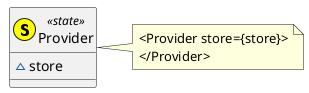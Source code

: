 @startuml ../../images/components/state.png

skinparam shadowing false

!startsub PROVIDER
class Provider << (S,yellow) state >> {
  ~store
}
!endsub

note right
  <Provider store={store}>
  </Provider>
end note
@enduml
